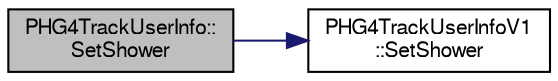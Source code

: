 digraph "PHG4TrackUserInfo::SetShower"
{
  bgcolor="transparent";
  edge [fontname="FreeSans",fontsize="10",labelfontname="FreeSans",labelfontsize="10"];
  node [fontname="FreeSans",fontsize="10",shape=record];
  rankdir="LR";
  Node1 [label="PHG4TrackUserInfo::\lSetShower",height=0.2,width=0.4,color="black", fillcolor="grey75", style="filled" fontcolor="black"];
  Node1 -> Node2 [color="midnightblue",fontsize="10",style="solid",fontname="FreeSans"];
  Node2 [label="PHG4TrackUserInfoV1\l::SetShower",height=0.2,width=0.4,color="black",URL="$da/da8/classPHG4TrackUserInfoV1.html#a90dded524fae4df2473ea8105052cbb9"];
}
